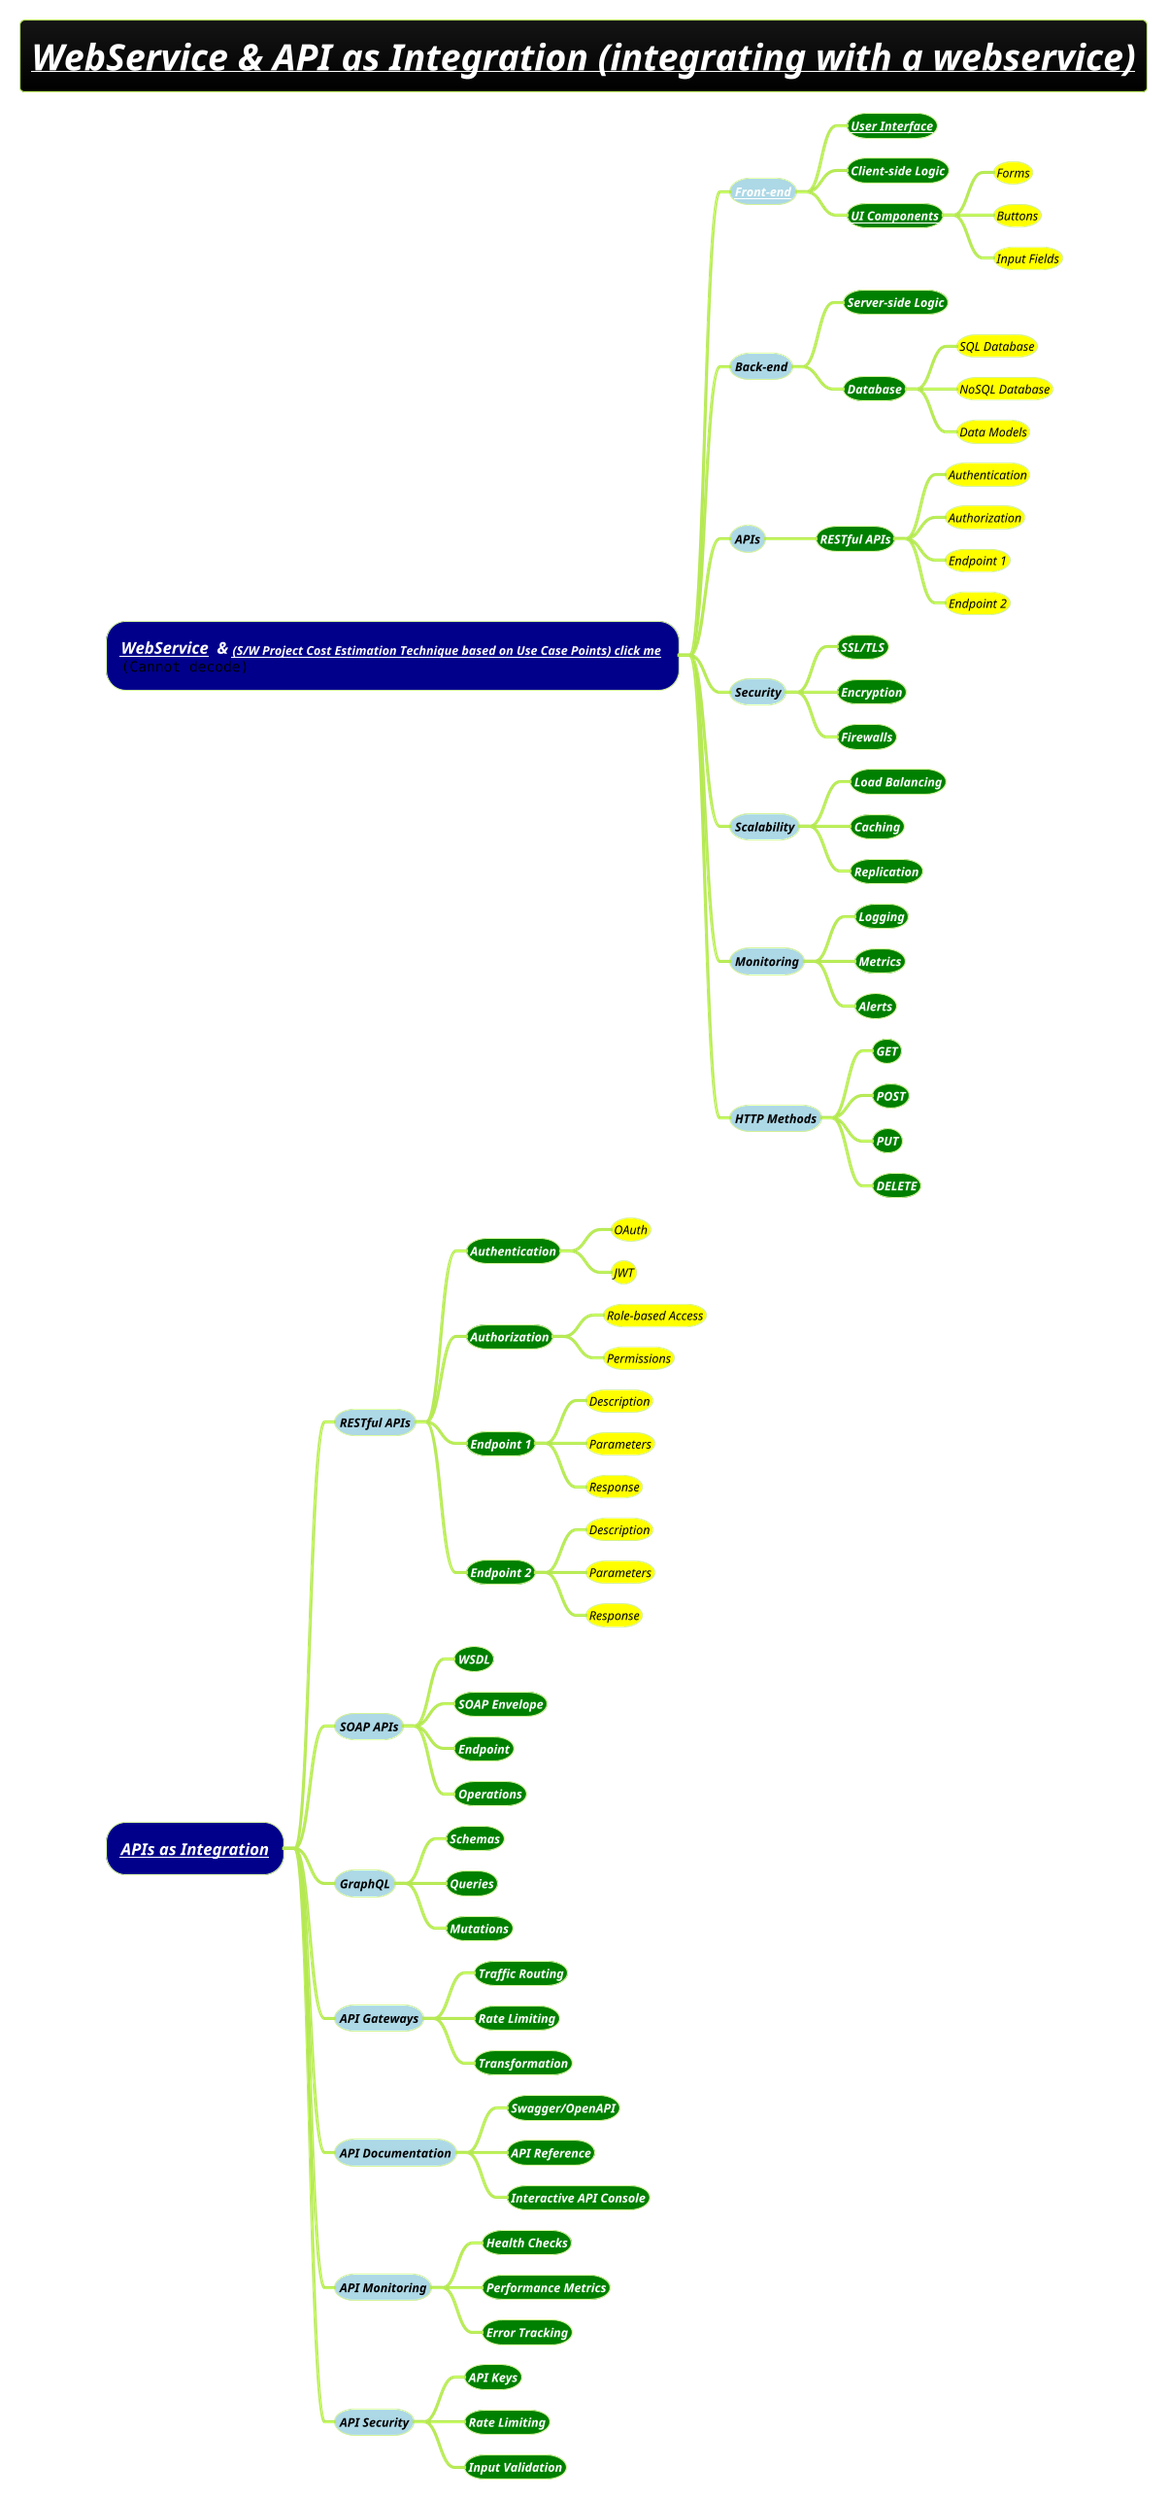 @startmindmap
title =<i><b><u>[[docs/3-programming-languages/clean-architecture/images/external-interfaces-or-APIs.png WebService & API as Integration (integrating with a webservice)]]
!theme hacker

*[#darkblue] <i><color #white>[[docs/3-programming-languages/clean-architecture/images/external-interfaces-or-APIs.png WebService]]  & <size:12>[[docs/3-programming-languages/clean-architecture/images/image-2023-02-20-18-57-28-106.png (S/W Project Cost Estimation Technique based on Use Case Points) click me]] \n<img:images/img.jpg>
**[#lightblue] <i><color #black><size:12>[[docs/3-programming-languages/Venkat-Subramaniam/images/img_428.png Front-end]]
***[#green] <b><i><color #white><size:12>[[docs/3-programming-languages/Venkat-Subramaniam/images/img_428.png User Interface]]
***[#green] <b><i><color #white><size:12>Client-side Logic
***[#green] <b><i><color #white><size:12>[[docs/3-programming-languages/Venkat-Subramaniam/images/img_428.png UI Components]]
****[#yellow] <i><color #black><size:12>Forms
****[#yellow] <i><color #black><size:12>Buttons
****[#yellow] <i><color #black><size:12>Input Fields
**[#lightblue] <i><color #black><size:12>Back-end
***[#green] <b><i><color #white><size:12>Server-side Logic
***[#green] <b><i><color #white><size:12>Database
****[#yellow] <i><color #black><size:12>SQL Database
****[#yellow] <i><color #black><size:12>NoSQL Database
****[#yellow] <i><color #black><size:12>Data Models
**[#lightblue] <i><color #black><size:12>APIs
***[#green] <b><i><color #white><size:12>RESTful APIs
****[#yellow] <i><color #black><size:12>Authentication
****[#yellow] <i><color #black><size:12>Authorization
****[#yellow] <i><color #black><size:12>Endpoint 1
****[#yellow] <i><color #black><size:12>Endpoint 2
**[#lightblue] <i><color #black><size:12>Security
***[#green] <b><i><color #white><size:12>SSL/TLS
***[#green] <b><i><color #white><size:12>Encryption
***[#green] <b><i><color #white><size:12>Firewalls
**[#lightblue] <i><color #black><size:12>Scalability
***[#green] <b><i><color #white><size:12>Load Balancing
***[#green] <b><i><color #white><size:12>Caching
***[#green] <b><i><color #white><size:12>Replication
**[#lightblue] <i><color #black><size:12>Monitoring
***[#green] <b><i><color #white><size:12>Logging
***[#green] <b><i><color #white><size:12>Metrics
***[#green] <b><i><color #white><size:12>Alerts
**[#lightblue] <i><color #black><size:12>HTTP Methods
***[#green] <b><i><color #white><size:12>GET
***[#green] <b><i><color #white><size:12>POST
***[#green] <b><i><color #white><size:12>PUT
***[#green] <b><i><color #white><size:12>DELETE



*[#darkblue] <i><color #white>[[docs/3-programming-languages/clean-architecture/images/external-interfaces-or-APIs.png APIs as Integration]]
**[#lightblue] <i><color #black><size:12>RESTful APIs
***[#green] <b><i><color #white><size:12>Authentication
****[#yellow] <i><color #black><size:12>OAuth
****[#yellow] <i><color #black><size:12>JWT
***[#green] <b><i><color #white><size:12>Authorization
****[#yellow] <i><color #black><size:12>Role-based Access
****[#yellow] <i><color #black><size:12>Permissions
***[#green] <b><i><color #white><size:12>Endpoint 1
****[#yellow] <i><color #black><size:12>Description
****[#yellow] <i><color #black><size:12>Parameters
****[#yellow] <i><color #black><size:12>Response
***[#green] <b><i><color #white><size:12>Endpoint 2
****[#yellow] <i><color #black><size:12>Description
****[#yellow] <i><color #black><size:12>Parameters
****[#yellow] <i><color #black><size:12>Response
**[#lightblue] <i><color #black><size:12>SOAP APIs
***[#green] <b><i><color #white><size:12>WSDL
***[#green] <b><i><color #white><size:12>SOAP Envelope
***[#green] <b><i><color #white><size:12>Endpoint
***[#green] <b><i><color #white><size:12>Operations
**[#lightblue] <i><color #black><size:12>GraphQL
***[#green] <b><i><color #white><size:12>Schemas
***[#green] <b><i><color #white><size:12>Queries
***[#green] <b><i><color #white><size:12>Mutations
**[#lightblue] <i><color #black><size:12>API Gateways
***[#green] <b><i><color #white><size:12>Traffic Routing
***[#green] <b><i><color #white><size:12>Rate Limiting
***[#green] <b><i><color #white><size:12>Transformation
**[#lightblue] <i><color #black><size:12>API Documentation
***[#green] <b><i><color #white><size:12>Swagger/OpenAPI
***[#green] <b><i><color #white><size:12>API Reference
***[#green] <b><i><color #white><size:12>Interactive API Console
**[#lightblue] <i><color #black><size:12>API Monitoring
***[#green] <b><i><color #white><size:12>Health Checks
***[#green] <b><i><color #white><size:12>Performance Metrics
***[#green] <b><i><color #white><size:12>Error Tracking
**[#lightblue] <i><color #black><size:12>API Security
***[#green] <b><i><color #white><size:12>API Keys
***[#green] <b><i><color #white><size:12>Rate Limiting
***[#green] <b><i><color #white><size:12>Input Validation

@endmindmap
